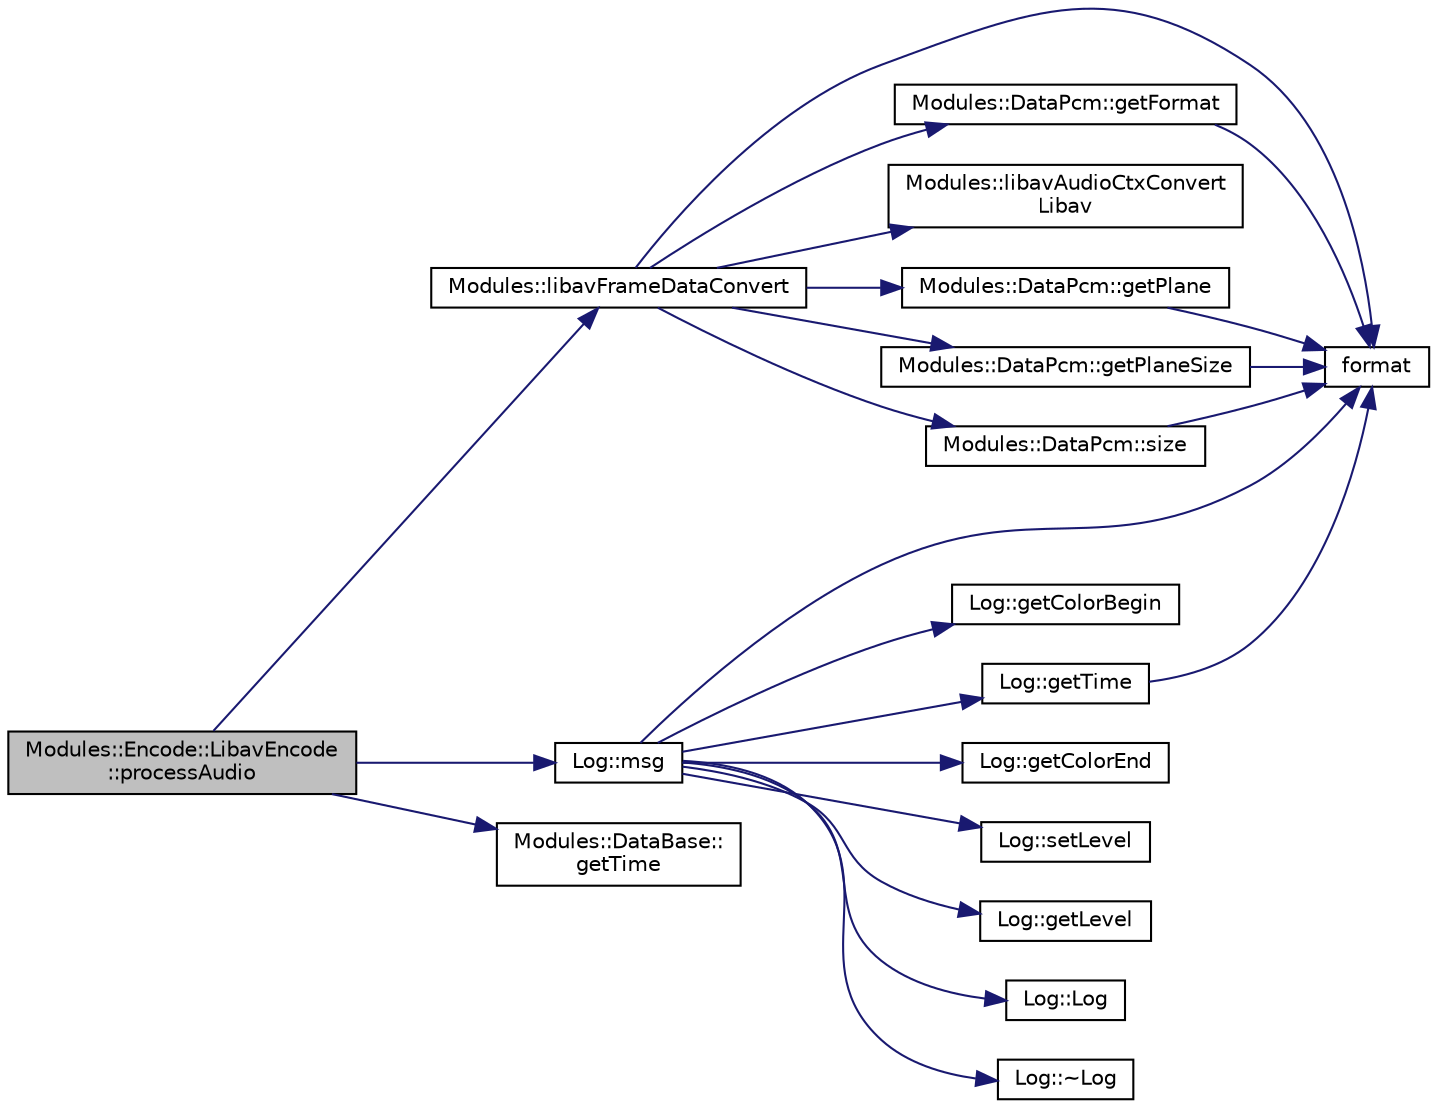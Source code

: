 digraph "Modules::Encode::LibavEncode::processAudio"
{
 // INTERACTIVE_SVG=YES
  edge [fontname="Helvetica",fontsize="10",labelfontname="Helvetica",labelfontsize="10"];
  node [fontname="Helvetica",fontsize="10",shape=record];
  rankdir="LR";
  Node1 [label="Modules::Encode::LibavEncode\l::processAudio",height=0.2,width=0.4,color="black", fillcolor="grey75", style="filled", fontcolor="black"];
  Node1 -> Node2 [color="midnightblue",fontsize="10",style="solid",fontname="Helvetica"];
  Node2 [label="Modules::libavFrameDataConvert",height=0.2,width=0.4,color="black", fillcolor="white", style="filled",URL="$namespace_modules.html#a80c5e4240d6fcb63e8a3f4fcbc7e5380"];
  Node2 -> Node3 [color="midnightblue",fontsize="10",style="solid",fontname="Helvetica"];
  Node3 [label="format",height=0.2,width=0.4,color="black", fillcolor="white", style="filled",URL="$format_8hpp.html#a3aca22086b5c6398b980286ac7dd89ad"];
  Node2 -> Node4 [color="midnightblue",fontsize="10",style="solid",fontname="Helvetica"];
  Node4 [label="Modules::DataPcm::getFormat",height=0.2,width=0.4,color="black", fillcolor="white", style="filled",URL="$class_modules_1_1_data_pcm.html#a26fe38ffa8a97bbc84c543244e437e5a"];
  Node4 -> Node3 [color="midnightblue",fontsize="10",style="solid",fontname="Helvetica"];
  Node2 -> Node5 [color="midnightblue",fontsize="10",style="solid",fontname="Helvetica"];
  Node5 [label="Modules::libavAudioCtxConvert\lLibav",height=0.2,width=0.4,color="black", fillcolor="white", style="filled",URL="$namespace_modules.html#aaf7532301bc5ce344ec4075dd449bd9d"];
  Node2 -> Node6 [color="midnightblue",fontsize="10",style="solid",fontname="Helvetica"];
  Node6 [label="Modules::DataPcm::getPlane",height=0.2,width=0.4,color="black", fillcolor="white", style="filled",URL="$class_modules_1_1_data_pcm.html#a1ff01a268f5b88ad6345980c2fab8da4"];
  Node6 -> Node3 [color="midnightblue",fontsize="10",style="solid",fontname="Helvetica"];
  Node2 -> Node7 [color="midnightblue",fontsize="10",style="solid",fontname="Helvetica"];
  Node7 [label="Modules::DataPcm::getPlaneSize",height=0.2,width=0.4,color="black", fillcolor="white", style="filled",URL="$class_modules_1_1_data_pcm.html#a11df5bb749621ccab0a5cca93c041deb"];
  Node7 -> Node3 [color="midnightblue",fontsize="10",style="solid",fontname="Helvetica"];
  Node2 -> Node8 [color="midnightblue",fontsize="10",style="solid",fontname="Helvetica"];
  Node8 [label="Modules::DataPcm::size",height=0.2,width=0.4,color="black", fillcolor="white", style="filled",URL="$class_modules_1_1_data_pcm.html#aa905bc711ad95a20667c8535c41a5bd5"];
  Node8 -> Node3 [color="midnightblue",fontsize="10",style="solid",fontname="Helvetica"];
  Node1 -> Node9 [color="midnightblue",fontsize="10",style="solid",fontname="Helvetica"];
  Node9 [label="Log::msg",height=0.2,width=0.4,color="black", fillcolor="white", style="filled",URL="$class_log.html#a84056ae8f88a105f7b5fa3770f2f15d8"];
  Node9 -> Node10 [color="midnightblue",fontsize="10",style="solid",fontname="Helvetica"];
  Node10 [label="Log::getColorBegin",height=0.2,width=0.4,color="black", fillcolor="white", style="filled",URL="$class_log.html#a00080fae9f969e7c3eff2f40c7211cb3"];
  Node9 -> Node11 [color="midnightblue",fontsize="10",style="solid",fontname="Helvetica"];
  Node11 [label="Log::getTime",height=0.2,width=0.4,color="black", fillcolor="white", style="filled",URL="$class_log.html#a1e8efa09c5b342ba1f9ba6d13811fa14"];
  Node11 -> Node3 [color="midnightblue",fontsize="10",style="solid",fontname="Helvetica"];
  Node9 -> Node3 [color="midnightblue",fontsize="10",style="solid",fontname="Helvetica"];
  Node9 -> Node12 [color="midnightblue",fontsize="10",style="solid",fontname="Helvetica"];
  Node12 [label="Log::getColorEnd",height=0.2,width=0.4,color="black", fillcolor="white", style="filled",URL="$class_log.html#a1a3e0507d4f5f0486dc7fa8d98954941"];
  Node9 -> Node13 [color="midnightblue",fontsize="10",style="solid",fontname="Helvetica"];
  Node13 [label="Log::setLevel",height=0.2,width=0.4,color="black", fillcolor="white", style="filled",URL="$class_log.html#a64a94fff24e5ed45a1d627d3709b6e52"];
  Node9 -> Node14 [color="midnightblue",fontsize="10",style="solid",fontname="Helvetica"];
  Node14 [label="Log::getLevel",height=0.2,width=0.4,color="black", fillcolor="white", style="filled",URL="$class_log.html#a8def54b27ed38887e1fd074c2ea18a82"];
  Node9 -> Node15 [color="midnightblue",fontsize="10",style="solid",fontname="Helvetica"];
  Node15 [label="Log::Log",height=0.2,width=0.4,color="black", fillcolor="white", style="filled",URL="$class_log.html#af6071a60aa52b6c1b511f99b4bc1b8fe"];
  Node9 -> Node16 [color="midnightblue",fontsize="10",style="solid",fontname="Helvetica"];
  Node16 [label="Log::~Log",height=0.2,width=0.4,color="black", fillcolor="white", style="filled",URL="$class_log.html#a0fbfda88fbee5027c89f6eb121059360"];
  Node1 -> Node17 [color="midnightblue",fontsize="10",style="solid",fontname="Helvetica"];
  Node17 [label="Modules::DataBase::\lgetTime",height=0.2,width=0.4,color="black", fillcolor="white", style="filled",URL="$class_modules_1_1_data_base.html#ad6fd0319bafa4c3d919ec496399bacc4"];
}
